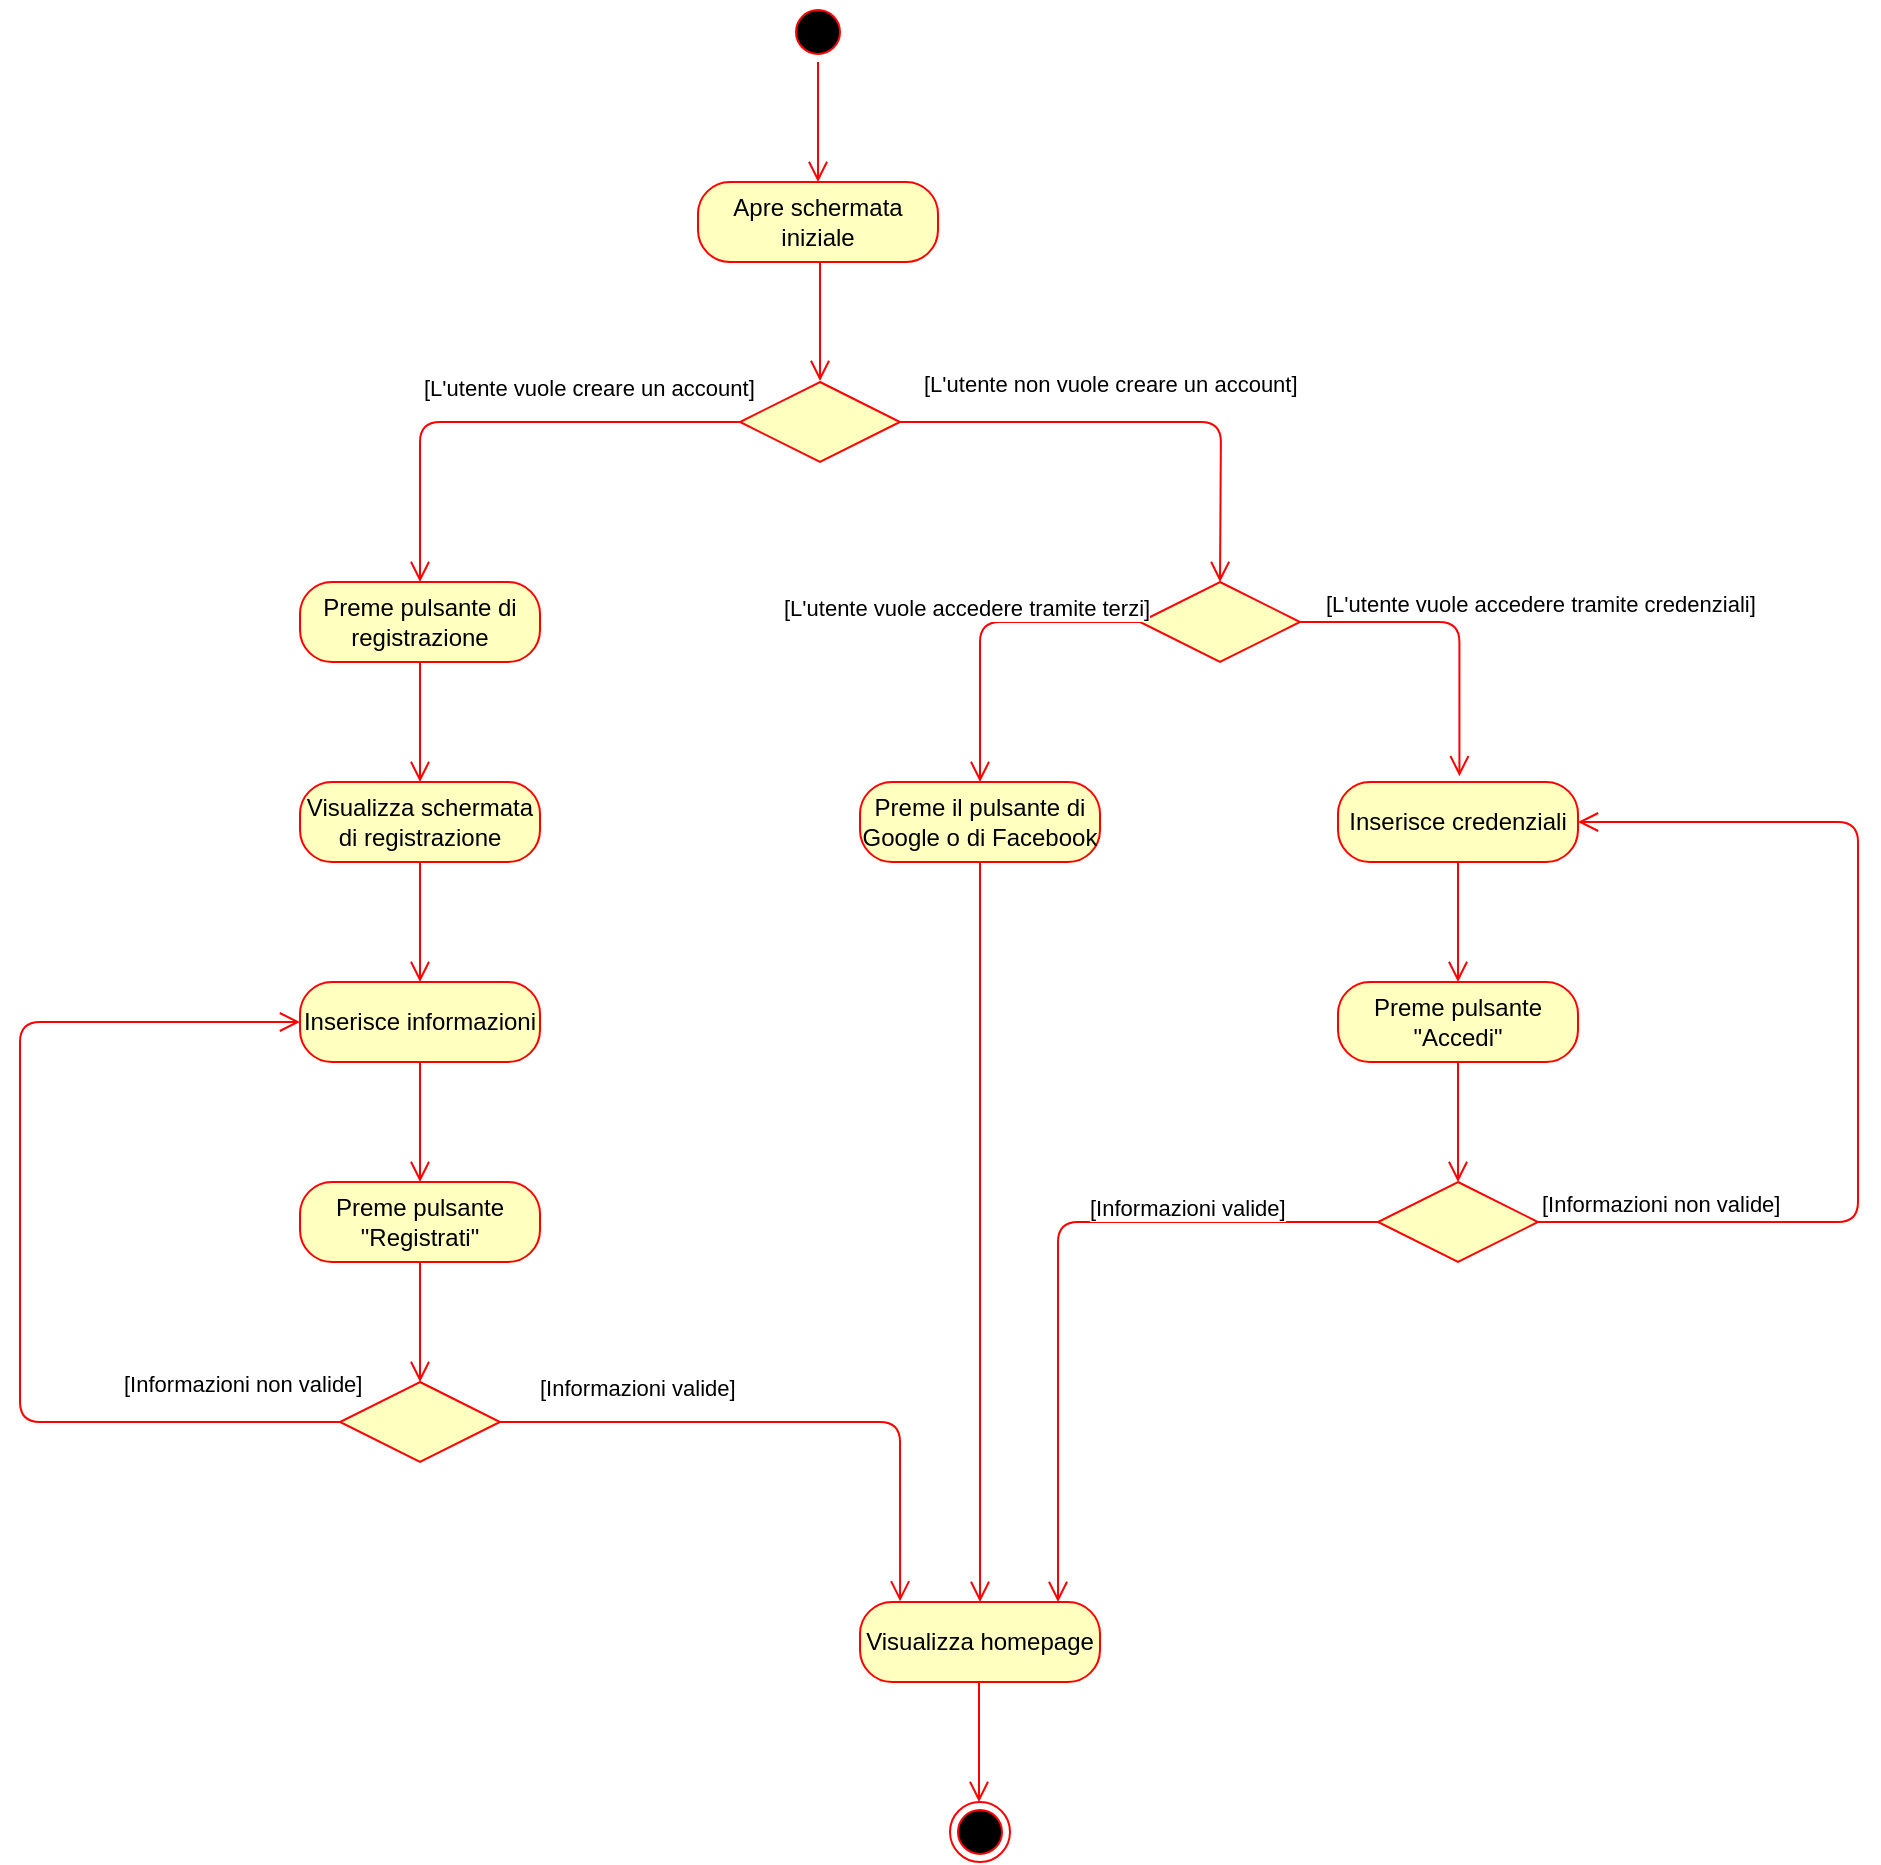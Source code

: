 <mxfile>
    <diagram id="DfZXAu3wmzwe0IcZCl70" name="Autenticazione">
        <mxGraphModel dx="2267" dy="727" grid="1" gridSize="10" guides="1" tooltips="1" connect="1" arrows="1" fold="1" page="1" pageScale="1" pageWidth="827" pageHeight="1169" math="0" shadow="0">
            <root>
                <mxCell id="0"/>
                <mxCell id="1" parent="0"/>
                <mxCell id="2" value="" style="ellipse;html=1;shape=startState;fillColor=#000000;strokeColor=#ff0000;" parent="1" vertex="1">
                    <mxGeometry x="384" y="150" width="30" height="30" as="geometry"/>
                </mxCell>
                <mxCell id="3" value="" style="edgeStyle=orthogonalEdgeStyle;html=1;verticalAlign=bottom;endArrow=open;endSize=8;strokeColor=#ff0000;" parent="1" source="2" edge="1">
                    <mxGeometry relative="1" as="geometry">
                        <mxPoint x="399" y="240" as="targetPoint"/>
                    </mxGeometry>
                </mxCell>
                <mxCell id="6" value="Apre schermata iniziale" style="rounded=1;whiteSpace=wrap;html=1;arcSize=40;fontColor=#000000;fillColor=#ffffc0;strokeColor=#ff0000;" vertex="1" parent="1">
                    <mxGeometry x="339" y="240" width="120" height="40" as="geometry"/>
                </mxCell>
                <mxCell id="7" value="" style="edgeStyle=orthogonalEdgeStyle;html=1;verticalAlign=bottom;endArrow=open;endSize=8;strokeColor=#ff0000;entryX=0.5;entryY=-0.012;entryDx=0;entryDy=0;entryPerimeter=0;" edge="1" parent="1" source="6" target="14">
                    <mxGeometry relative="1" as="geometry">
                        <mxPoint x="399" y="330" as="targetPoint"/>
                        <Array as="points">
                            <mxPoint x="400" y="310"/>
                            <mxPoint x="400" y="310"/>
                        </Array>
                    </mxGeometry>
                </mxCell>
                <mxCell id="14" value="" style="rhombus;whiteSpace=wrap;html=1;fillColor=#ffffc0;strokeColor=#ff0000;" vertex="1" parent="1">
                    <mxGeometry x="360" y="340" width="80" height="40" as="geometry"/>
                </mxCell>
                <mxCell id="15" value="[L'utente non vuole creare un account]" style="edgeStyle=orthogonalEdgeStyle;html=1;align=left;verticalAlign=bottom;endArrow=open;endSize=8;strokeColor=#ff0000;" edge="1" parent="1" source="14">
                    <mxGeometry x="-0.917" y="10" relative="1" as="geometry">
                        <mxPoint x="600" y="440" as="targetPoint"/>
                        <mxPoint as="offset"/>
                    </mxGeometry>
                </mxCell>
                <mxCell id="16" value="[L'utente vuole creare un account]" style="edgeStyle=orthogonalEdgeStyle;html=1;align=left;verticalAlign=top;endArrow=open;endSize=8;strokeColor=#ff0000;" edge="1" parent="1" source="14">
                    <mxGeometry x="0.333" y="-30" relative="1" as="geometry">
                        <mxPoint x="200" y="440" as="targetPoint"/>
                        <Array as="points">
                            <mxPoint x="200" y="360"/>
                        </Array>
                        <mxPoint x="30" y="-30" as="offset"/>
                    </mxGeometry>
                </mxCell>
                <mxCell id="19" value="Preme pulsante di registrazione" style="rounded=1;whiteSpace=wrap;html=1;arcSize=40;fontColor=#000000;fillColor=#ffffc0;strokeColor=#ff0000;" vertex="1" parent="1">
                    <mxGeometry x="140" y="440" width="120" height="40" as="geometry"/>
                </mxCell>
                <mxCell id="20" value="" style="edgeStyle=orthogonalEdgeStyle;html=1;verticalAlign=bottom;endArrow=open;endSize=8;strokeColor=#ff0000;" edge="1" source="19" parent="1">
                    <mxGeometry relative="1" as="geometry">
                        <mxPoint x="200" y="540" as="targetPoint"/>
                    </mxGeometry>
                </mxCell>
                <mxCell id="23" value="Visualizza schermata di registrazione" style="rounded=1;whiteSpace=wrap;html=1;arcSize=40;fontColor=#000000;fillColor=#ffffc0;strokeColor=#ff0000;" vertex="1" parent="1">
                    <mxGeometry x="140" y="540" width="120" height="40" as="geometry"/>
                </mxCell>
                <mxCell id="24" value="" style="edgeStyle=orthogonalEdgeStyle;html=1;verticalAlign=bottom;endArrow=open;endSize=8;strokeColor=#ff0000;" edge="1" parent="1" source="23">
                    <mxGeometry relative="1" as="geometry">
                        <mxPoint x="200" y="640" as="targetPoint"/>
                    </mxGeometry>
                </mxCell>
                <mxCell id="25" value="Inserisce informazioni" style="rounded=1;whiteSpace=wrap;html=1;arcSize=40;fontColor=#000000;fillColor=#ffffc0;strokeColor=#ff0000;" vertex="1" parent="1">
                    <mxGeometry x="140" y="640" width="120" height="40" as="geometry"/>
                </mxCell>
                <mxCell id="26" value="" style="edgeStyle=orthogonalEdgeStyle;html=1;verticalAlign=bottom;endArrow=open;endSize=8;strokeColor=#ff0000;" edge="1" parent="1" source="25">
                    <mxGeometry relative="1" as="geometry">
                        <mxPoint x="200" y="740" as="targetPoint"/>
                    </mxGeometry>
                </mxCell>
                <mxCell id="27" value="" style="rhombus;whiteSpace=wrap;html=1;fillColor=#ffffc0;strokeColor=#ff0000;" vertex="1" parent="1">
                    <mxGeometry x="160" y="840" width="80" height="40" as="geometry"/>
                </mxCell>
                <mxCell id="28" value="[Informazioni non valide]" style="edgeStyle=orthogonalEdgeStyle;html=1;align=left;verticalAlign=bottom;endArrow=open;endSize=8;strokeColor=#ff0000;entryX=0;entryY=0.5;entryDx=0;entryDy=0;" edge="1" parent="1" source="27" target="25">
                    <mxGeometry x="-0.56" y="-10" relative="1" as="geometry">
                        <mxPoint x="80" y="680" as="targetPoint"/>
                        <Array as="points">
                            <mxPoint y="860"/>
                            <mxPoint y="660"/>
                        </Array>
                        <mxPoint as="offset"/>
                    </mxGeometry>
                </mxCell>
                <mxCell id="29" value="[Informazioni valide]" style="edgeStyle=orthogonalEdgeStyle;html=1;align=left;verticalAlign=top;endArrow=open;endSize=8;strokeColor=#ff0000;entryX=0.167;entryY=-0.008;entryDx=0;entryDy=0;entryPerimeter=0;" edge="1" parent="1" source="27" target="61">
                    <mxGeometry x="-0.875" y="30" relative="1" as="geometry">
                        <mxPoint x="400" y="930" as="targetPoint"/>
                        <Array as="points">
                            <mxPoint x="440" y="860"/>
                        </Array>
                        <mxPoint as="offset"/>
                    </mxGeometry>
                </mxCell>
                <mxCell id="30" value="Preme pulsante &quot;Registrati&quot;" style="rounded=1;whiteSpace=wrap;html=1;arcSize=40;fontColor=#000000;fillColor=#ffffc0;strokeColor=#ff0000;" vertex="1" parent="1">
                    <mxGeometry x="140" y="740" width="120" height="40" as="geometry"/>
                </mxCell>
                <mxCell id="31" value="" style="edgeStyle=orthogonalEdgeStyle;html=1;verticalAlign=bottom;endArrow=open;endSize=8;strokeColor=#ff0000;" edge="1" parent="1" source="30">
                    <mxGeometry relative="1" as="geometry">
                        <mxPoint x="200" y="840" as="targetPoint"/>
                    </mxGeometry>
                </mxCell>
                <mxCell id="36" value="" style="rhombus;whiteSpace=wrap;html=1;fillColor=#ffffc0;strokeColor=#ff0000;" vertex="1" parent="1">
                    <mxGeometry x="560" y="440" width="80" height="40" as="geometry"/>
                </mxCell>
                <mxCell id="37" value="[L'utente vuole accedere tramite credenziali]" style="edgeStyle=orthogonalEdgeStyle;html=1;align=left;verticalAlign=bottom;endArrow=open;endSize=8;strokeColor=#ff0000;entryX=0.506;entryY=-0.072;entryDx=0;entryDy=0;entryPerimeter=0;" edge="1" parent="1" source="36" target="64">
                    <mxGeometry x="-0.857" relative="1" as="geometry">
                        <mxPoint x="720" y="520" as="targetPoint"/>
                        <mxPoint as="offset"/>
                    </mxGeometry>
                </mxCell>
                <mxCell id="38" value="[L'utente vuole accedere tramite terzi]" style="edgeStyle=orthogonalEdgeStyle;html=1;align=left;verticalAlign=top;endArrow=open;endSize=8;strokeColor=#ff0000;entryX=0.5;entryY=0;entryDx=0;entryDy=0;" edge="1" parent="1" source="36" target="39">
                    <mxGeometry y="-102" relative="1" as="geometry">
                        <mxPoint x="480" y="520" as="targetPoint"/>
                        <Array as="points">
                            <mxPoint x="480" y="460"/>
                        </Array>
                        <mxPoint x="2" y="-20" as="offset"/>
                    </mxGeometry>
                </mxCell>
                <mxCell id="39" value="Preme il pulsante di Google o di Facebook" style="rounded=1;whiteSpace=wrap;html=1;arcSize=40;fontColor=#000000;fillColor=#ffffc0;strokeColor=#ff0000;" vertex="1" parent="1">
                    <mxGeometry x="420" y="540" width="120" height="40" as="geometry"/>
                </mxCell>
                <mxCell id="40" value="" style="edgeStyle=orthogonalEdgeStyle;html=1;verticalAlign=bottom;endArrow=open;endSize=8;strokeColor=#ff0000;entryX=0.5;entryY=0;entryDx=0;entryDy=0;" edge="1" parent="1" source="39" target="61">
                    <mxGeometry relative="1" as="geometry">
                        <mxPoint x="480" y="947" as="targetPoint"/>
                    </mxGeometry>
                </mxCell>
                <mxCell id="55" value="" style="edgeStyle=orthogonalEdgeStyle;html=1;verticalAlign=bottom;endArrow=open;endSize=8;strokeColor=#ff0000;" edge="1" parent="1" source="64">
                    <mxGeometry relative="1" as="geometry">
                        <mxPoint x="719" y="640" as="targetPoint"/>
                    </mxGeometry>
                </mxCell>
                <mxCell id="56" value="" style="rhombus;whiteSpace=wrap;html=1;fillColor=#ffffc0;strokeColor=#ff0000;" vertex="1" parent="1">
                    <mxGeometry x="679" y="740" width="80" height="40" as="geometry"/>
                </mxCell>
                <mxCell id="57" value="[Informazioni non valide]" style="edgeStyle=orthogonalEdgeStyle;html=1;align=left;verticalAlign=bottom;endArrow=open;endSize=8;strokeColor=#ff0000;entryX=1;entryY=0.5;entryDx=0;entryDy=0;" edge="1" parent="1" source="56" target="64">
                    <mxGeometry x="-1" relative="1" as="geometry">
                        <mxPoint x="789" y="560" as="targetPoint"/>
                        <Array as="points">
                            <mxPoint x="919" y="760"/>
                            <mxPoint x="919" y="560"/>
                        </Array>
                    </mxGeometry>
                </mxCell>
                <mxCell id="58" value="[Informazioni valide]" style="edgeStyle=orthogonalEdgeStyle;html=1;align=left;verticalAlign=top;endArrow=open;endSize=8;strokeColor=#ff0000;entryX=0.833;entryY=0;entryDx=0;entryDy=0;entryPerimeter=0;" edge="1" parent="1" source="56" target="61">
                    <mxGeometry x="-0.167" y="-20" relative="1" as="geometry">
                        <mxPoint x="519" y="940" as="targetPoint"/>
                        <Array as="points">
                            <mxPoint x="519" y="760"/>
                        </Array>
                        <mxPoint as="offset"/>
                    </mxGeometry>
                </mxCell>
                <mxCell id="59" value="Preme pulsante &quot;Accedi&quot;" style="rounded=1;whiteSpace=wrap;html=1;arcSize=40;fontColor=#000000;fillColor=#ffffc0;strokeColor=#ff0000;" vertex="1" parent="1">
                    <mxGeometry x="659" y="640" width="120" height="40" as="geometry"/>
                </mxCell>
                <mxCell id="60" value="" style="edgeStyle=orthogonalEdgeStyle;html=1;verticalAlign=bottom;endArrow=open;endSize=8;strokeColor=#ff0000;" edge="1" parent="1" source="59">
                    <mxGeometry relative="1" as="geometry">
                        <mxPoint x="719" y="740" as="targetPoint"/>
                    </mxGeometry>
                </mxCell>
                <mxCell id="61" value="Visualizza homepage" style="rounded=1;whiteSpace=wrap;html=1;arcSize=40;fontColor=#000000;fillColor=#ffffc0;strokeColor=#ff0000;" vertex="1" parent="1">
                    <mxGeometry x="420" y="950" width="120" height="40" as="geometry"/>
                </mxCell>
                <mxCell id="63" value="" style="ellipse;html=1;shape=endState;fillColor=#000000;strokeColor=#ff0000;" vertex="1" parent="1">
                    <mxGeometry x="465" y="1050" width="30" height="30" as="geometry"/>
                </mxCell>
                <mxCell id="64" value="Inserisce credenziali" style="rounded=1;whiteSpace=wrap;html=1;arcSize=40;fontColor=#000000;fillColor=#ffffc0;strokeColor=#ff0000;" vertex="1" parent="1">
                    <mxGeometry x="659" y="540" width="120" height="40" as="geometry"/>
                </mxCell>
                <mxCell id="66" value="" style="edgeStyle=orthogonalEdgeStyle;html=1;verticalAlign=bottom;endArrow=open;endSize=8;strokeColor=#ff0000;" edge="1" parent="1">
                    <mxGeometry relative="1" as="geometry">
                        <mxPoint x="479.5" y="1050" as="targetPoint"/>
                        <mxPoint x="479.5" y="990" as="sourcePoint"/>
                    </mxGeometry>
                </mxCell>
            </root>
        </mxGraphModel>
    </diagram>
    <diagram id="ALaczC5mkR7BzvLYGRh7" name="Aggiungi itinerario">
        <mxGraphModel dx="1224" dy="618" grid="1" gridSize="10" guides="1" tooltips="1" connect="1" arrows="1" fold="1" page="1" pageScale="1" pageWidth="827" pageHeight="1169" math="0" shadow="0">
            <root>
                <mxCell id="TtmnGCqJGLE9cN-NqqPR-0"/>
                <mxCell id="TtmnGCqJGLE9cN-NqqPR-1" parent="TtmnGCqJGLE9cN-NqqPR-0"/>
                <mxCell id="TtmnGCqJGLE9cN-NqqPR-2" value="" style="ellipse;html=1;shape=endState;fillColor=#000000;strokeColor=#ff0000;" vertex="1" parent="TtmnGCqJGLE9cN-NqqPR-1">
                    <mxGeometry x="384" y="70" width="30" height="30" as="geometry"/>
                </mxCell>
                <mxCell id="JYeMRQZDa-Wc7VvY4UhI-0" value="Preme pulsante &quot;Nuovo itinerario&quot;" style="rounded=1;whiteSpace=wrap;html=1;arcSize=40;fontColor=#000000;fillColor=#ffffc0;strokeColor=#ff0000;" vertex="1" parent="TtmnGCqJGLE9cN-NqqPR-1">
                    <mxGeometry x="339" y="160" width="120" height="40" as="geometry"/>
                </mxCell>
                <mxCell id="JYeMRQZDa-Wc7VvY4UhI-1" value="" style="edgeStyle=orthogonalEdgeStyle;html=1;verticalAlign=bottom;endArrow=open;endSize=8;strokeColor=#ff0000;" edge="1" parent="TtmnGCqJGLE9cN-NqqPR-1" source="JYeMRQZDa-Wc7VvY4UhI-0">
                    <mxGeometry relative="1" as="geometry">
                        <mxPoint x="399" y="260" as="targetPoint"/>
                    </mxGeometry>
                </mxCell>
                <mxCell id="JYeMRQZDa-Wc7VvY4UhI-2" value="" style="edgeStyle=orthogonalEdgeStyle;html=1;verticalAlign=bottom;endArrow=open;endSize=8;strokeColor=#ff0000;" edge="1" parent="TtmnGCqJGLE9cN-NqqPR-1">
                    <mxGeometry relative="1" as="geometry">
                        <mxPoint x="398.5" y="160" as="targetPoint"/>
                        <mxPoint x="398.5" y="100" as="sourcePoint"/>
                    </mxGeometry>
                </mxCell>
                <mxCell id="JYeMRQZDa-Wc7VvY4UhI-3" value="Visualizza schermata informazioni" style="rounded=1;whiteSpace=wrap;html=1;arcSize=40;fontColor=#000000;fillColor=#ffffc0;strokeColor=#ff0000;" vertex="1" parent="TtmnGCqJGLE9cN-NqqPR-1">
                    <mxGeometry x="339" y="260" width="120" height="40" as="geometry"/>
                </mxCell>
                <mxCell id="JYeMRQZDa-Wc7VvY4UhI-4" value="" style="edgeStyle=orthogonalEdgeStyle;html=1;verticalAlign=bottom;endArrow=open;endSize=8;strokeColor=#ff0000;" edge="1" parent="TtmnGCqJGLE9cN-NqqPR-1" source="JYeMRQZDa-Wc7VvY4UhI-3">
                    <mxGeometry relative="1" as="geometry">
                        <mxPoint x="399" y="360" as="targetPoint"/>
                    </mxGeometry>
                </mxCell>
                <mxCell id="JYeMRQZDa-Wc7VvY4UhI-5" value="" style="rhombus;whiteSpace=wrap;html=1;fillColor=#ffffc0;strokeColor=#ff0000;" vertex="1" parent="TtmnGCqJGLE9cN-NqqPR-1">
                    <mxGeometry x="359" y="460" width="80" height="40" as="geometry"/>
                </mxCell>
                <mxCell id="JYeMRQZDa-Wc7VvY4UhI-6" value="[Informazioni non corrette]" style="edgeStyle=orthogonalEdgeStyle;html=1;align=left;verticalAlign=bottom;endArrow=open;endSize=8;strokeColor=#ff0000;" edge="1" parent="TtmnGCqJGLE9cN-NqqPR-1" source="JYeMRQZDa-Wc7VvY4UhI-5">
                    <mxGeometry x="0.062" y="-11" relative="1" as="geometry">
                        <mxPoint x="459" y="380" as="targetPoint"/>
                        <Array as="points">
                            <mxPoint x="559" y="480"/>
                            <mxPoint x="559" y="380"/>
                        </Array>
                        <mxPoint as="offset"/>
                    </mxGeometry>
                </mxCell>
                <mxCell id="JYeMRQZDa-Wc7VvY4UhI-7" value="[Informazioni corrette]" style="edgeStyle=orthogonalEdgeStyle;html=1;align=left;verticalAlign=top;endArrow=open;endSize=8;strokeColor=#ff0000;" edge="1" parent="TtmnGCqJGLE9cN-NqqPR-1" source="JYeMRQZDa-Wc7VvY4UhI-5">
                    <mxGeometry x="-0.667" relative="1" as="geometry">
                        <mxPoint x="399" y="570" as="targetPoint"/>
                        <Array as="points">
                            <mxPoint x="399" y="530"/>
                            <mxPoint x="399" y="530"/>
                        </Array>
                        <mxPoint as="offset"/>
                    </mxGeometry>
                </mxCell>
                <mxCell id="JYeMRQZDa-Wc7VvY4UhI-8" value="Preme pulsante &quot;successivo&quot;" style="rounded=1;whiteSpace=wrap;html=1;arcSize=40;fontColor=#000000;fillColor=#ffffc0;strokeColor=#ff0000;" vertex="1" parent="TtmnGCqJGLE9cN-NqqPR-1">
                    <mxGeometry x="339" y="570" width="120" height="40" as="geometry"/>
                </mxCell>
                <mxCell id="JYeMRQZDa-Wc7VvY4UhI-12" value="Inserisce informazioni" style="rounded=1;whiteSpace=wrap;html=1;arcSize=40;fontColor=#000000;fillColor=#ffffc0;strokeColor=#ff0000;" vertex="1" parent="TtmnGCqJGLE9cN-NqqPR-1">
                    <mxGeometry x="339" y="360" width="120" height="40" as="geometry"/>
                </mxCell>
                <mxCell id="JYeMRQZDa-Wc7VvY4UhI-13" value="" style="edgeStyle=orthogonalEdgeStyle;html=1;verticalAlign=bottom;endArrow=open;endSize=8;strokeColor=#ff0000;" edge="1" parent="TtmnGCqJGLE9cN-NqqPR-1" source="JYeMRQZDa-Wc7VvY4UhI-12">
                    <mxGeometry relative="1" as="geometry">
                        <mxPoint x="399" y="460" as="targetPoint"/>
                    </mxGeometry>
                </mxCell>
                <mxCell id="baHo2-OKki2JLrSelUKf-0" value="" style="edgeStyle=orthogonalEdgeStyle;html=1;verticalAlign=bottom;endArrow=open;endSize=8;strokeColor=#ff0000;" edge="1" parent="TtmnGCqJGLE9cN-NqqPR-1">
                    <mxGeometry relative="1" as="geometry">
                        <mxPoint x="398.66" y="670" as="targetPoint"/>
                        <mxPoint x="398.66" y="610" as="sourcePoint"/>
                    </mxGeometry>
                </mxCell>
                <mxCell id="baHo2-OKki2JLrSelUKf-1" value="Visualizza schermata foto" style="rounded=1;whiteSpace=wrap;html=1;arcSize=40;fontColor=#000000;fillColor=#ffffc0;strokeColor=#ff0000;" vertex="1" parent="TtmnGCqJGLE9cN-NqqPR-1">
                    <mxGeometry x="339" y="670" width="120" height="40" as="geometry"/>
                </mxCell>
                <mxCell id="baHo2-OKki2JLrSelUKf-2" value="" style="edgeStyle=orthogonalEdgeStyle;html=1;verticalAlign=bottom;endArrow=open;endSize=8;strokeColor=#ff0000;" edge="1" parent="TtmnGCqJGLE9cN-NqqPR-1" source="baHo2-OKki2JLrSelUKf-1">
                    <mxGeometry relative="1" as="geometry">
                        <mxPoint x="399" y="770.0" as="targetPoint"/>
                    </mxGeometry>
                </mxCell>
                <mxCell id="baHo2-OKki2JLrSelUKf-3" value="" style="rhombus;whiteSpace=wrap;html=1;fillColor=#ffffc0;strokeColor=#ff0000;" vertex="1" parent="TtmnGCqJGLE9cN-NqqPR-1">
                    <mxGeometry x="359" y="870" width="80" height="40" as="geometry"/>
                </mxCell>
                <mxCell id="baHo2-OKki2JLrSelUKf-4" value="[Selezionate 0 o più di 5 foto]" style="edgeStyle=orthogonalEdgeStyle;html=1;align=left;verticalAlign=bottom;endArrow=open;endSize=8;strokeColor=#ff0000;" edge="1" parent="TtmnGCqJGLE9cN-NqqPR-1" source="baHo2-OKki2JLrSelUKf-3">
                    <mxGeometry x="0.062" y="-11" relative="1" as="geometry">
                        <mxPoint x="459" y="790.0" as="targetPoint"/>
                        <Array as="points">
                            <mxPoint x="559" y="890"/>
                            <mxPoint x="559" y="790"/>
                        </Array>
                        <mxPoint as="offset"/>
                    </mxGeometry>
                </mxCell>
                <mxCell id="baHo2-OKki2JLrSelUKf-5" value="[Selezionata almeno una foto]" style="edgeStyle=orthogonalEdgeStyle;html=1;align=left;verticalAlign=top;endArrow=open;endSize=8;strokeColor=#ff0000;" edge="1" parent="TtmnGCqJGLE9cN-NqqPR-1" source="baHo2-OKki2JLrSelUKf-3">
                    <mxGeometry x="-0.667" relative="1" as="geometry">
                        <mxPoint x="399" y="980" as="targetPoint"/>
                        <Array as="points">
                            <mxPoint x="399" y="940"/>
                            <mxPoint x="399" y="940"/>
                        </Array>
                        <mxPoint as="offset"/>
                    </mxGeometry>
                </mxCell>
                <mxCell id="baHo2-OKki2JLrSelUKf-6" value="Preme pulsante &quot;successivo&quot;" style="rounded=1;whiteSpace=wrap;html=1;arcSize=40;fontColor=#000000;fillColor=#ffffc0;strokeColor=#ff0000;" vertex="1" parent="TtmnGCqJGLE9cN-NqqPR-1">
                    <mxGeometry x="339" y="980" width="120" height="40" as="geometry"/>
                </mxCell>
                <mxCell id="baHo2-OKki2JLrSelUKf-7" value="Inserisce foto" style="rounded=1;whiteSpace=wrap;html=1;arcSize=40;fontColor=#000000;fillColor=#ffffc0;strokeColor=#ff0000;" vertex="1" parent="TtmnGCqJGLE9cN-NqqPR-1">
                    <mxGeometry x="339" y="770" width="120" height="40" as="geometry"/>
                </mxCell>
                <mxCell id="baHo2-OKki2JLrSelUKf-8" value="" style="edgeStyle=orthogonalEdgeStyle;html=1;verticalAlign=bottom;endArrow=open;endSize=8;strokeColor=#ff0000;" edge="1" parent="TtmnGCqJGLE9cN-NqqPR-1" source="baHo2-OKki2JLrSelUKf-7">
                    <mxGeometry relative="1" as="geometry">
                        <mxPoint x="399" y="870.0" as="targetPoint"/>
                    </mxGeometry>
                </mxCell>
                <mxCell id="baHo2-OKki2JLrSelUKf-9" value="" style="edgeStyle=orthogonalEdgeStyle;html=1;verticalAlign=bottom;endArrow=open;endSize=8;strokeColor=#ff0000;" edge="1" parent="TtmnGCqJGLE9cN-NqqPR-1">
                    <mxGeometry relative="1" as="geometry">
                        <mxPoint x="398.66" y="1080" as="targetPoint"/>
                        <mxPoint x="398.66" y="1020" as="sourcePoint"/>
                    </mxGeometry>
                </mxCell>
                <mxCell id="baHo2-OKki2JLrSelUKf-12" value="" style="edgeStyle=orthogonalEdgeStyle;html=1;verticalAlign=bottom;endArrow=open;endSize=8;strokeColor=#ff0000;" edge="1" parent="TtmnGCqJGLE9cN-NqqPR-1" source="baHo2-OKki2JLrSelUKf-20">
                    <mxGeometry relative="1" as="geometry">
                        <mxPoint x="399" y="1180" as="targetPoint"/>
                    </mxGeometry>
                </mxCell>
                <mxCell id="baHo2-OKki2JLrSelUKf-13" value="" style="rhombus;whiteSpace=wrap;html=1;fillColor=#ffffc0;strokeColor=#ff0000;" vertex="1" parent="TtmnGCqJGLE9cN-NqqPR-1">
                    <mxGeometry x="359" y="1180" width="80" height="40" as="geometry"/>
                </mxCell>
                <mxCell id="baHo2-OKki2JLrSelUKf-15" value="[L'utente vuole inserire le tappe manualmente]" style="edgeStyle=orthogonalEdgeStyle;html=1;align=left;verticalAlign=top;endArrow=open;endSize=8;strokeColor=#ff0000;" edge="1" parent="TtmnGCqJGLE9cN-NqqPR-1" source="baHo2-OKki2JLrSelUKf-13">
                    <mxGeometry x="0.296" y="-230" relative="1" as="geometry">
                        <mxPoint x="240" y="1280" as="targetPoint"/>
                        <Array as="points">
                            <mxPoint x="240" y="1200"/>
                        </Array>
                        <mxPoint as="offset"/>
                    </mxGeometry>
                </mxCell>
                <mxCell id="baHo2-OKki2JLrSelUKf-16" value="Inserisce tappe manualmente" style="rounded=1;whiteSpace=wrap;html=1;arcSize=40;fontColor=#000000;fillColor=#ffffc0;strokeColor=#ff0000;" vertex="1" parent="TtmnGCqJGLE9cN-NqqPR-1">
                    <mxGeometry x="180" y="1280" width="120" height="40" as="geometry"/>
                </mxCell>
                <mxCell id="baHo2-OKki2JLrSelUKf-19" value="" style="edgeStyle=orthogonalEdgeStyle;html=1;verticalAlign=bottom;endArrow=open;endSize=8;strokeColor=#ff0000;entryX=0.25;entryY=0;entryDx=0;entryDy=0;" edge="1" parent="TtmnGCqJGLE9cN-NqqPR-1" target="baHo2-OKki2JLrSelUKf-30">
                    <mxGeometry relative="1" as="geometry">
                        <mxPoint x="239.58" y="1380" as="targetPoint"/>
                        <mxPoint x="239.58" y="1320" as="sourcePoint"/>
                        <Array as="points">
                            <mxPoint x="240" y="1350"/>
                            <mxPoint x="369" y="1350"/>
                        </Array>
                    </mxGeometry>
                </mxCell>
                <mxCell id="baHo2-OKki2JLrSelUKf-20" value="Visualizza schermata mappa" style="rounded=1;whiteSpace=wrap;html=1;arcSize=40;fontColor=#000000;fillColor=#ffffc0;strokeColor=#ff0000;" vertex="1" parent="TtmnGCqJGLE9cN-NqqPR-1">
                    <mxGeometry x="339" y="1080" width="120" height="40" as="geometry"/>
                </mxCell>
                <mxCell id="baHo2-OKki2JLrSelUKf-23" value="[L'utente vuole importare un file GPX]" style="edgeStyle=orthogonalEdgeStyle;html=1;align=left;verticalAlign=top;endArrow=open;endSize=8;strokeColor=#ff0000;exitX=1;exitY=0.5;exitDx=0;exitDy=0;" edge="1" parent="TtmnGCqJGLE9cN-NqqPR-1" source="baHo2-OKki2JLrSelUKf-13">
                    <mxGeometry x="0.303" y="10" relative="1" as="geometry">
                        <mxPoint x="560" y="1280" as="targetPoint"/>
                        <mxPoint x="460" y="1200" as="sourcePoint"/>
                        <Array as="points">
                            <mxPoint x="560" y="1200"/>
                        </Array>
                        <mxPoint as="offset"/>
                    </mxGeometry>
                </mxCell>
                <mxCell id="baHo2-OKki2JLrSelUKf-25" value="[L'utente vuole &lt;br&gt;selezionare le&lt;br&gt;tappe su mappa]" style="edgeStyle=orthogonalEdgeStyle;html=1;align=left;verticalAlign=top;endArrow=open;endSize=8;strokeColor=#ff0000;exitX=0.5;exitY=1;exitDx=0;exitDy=0;" edge="1" parent="TtmnGCqJGLE9cN-NqqPR-1" source="baHo2-OKki2JLrSelUKf-13">
                    <mxGeometry x="-0.667" y="11" relative="1" as="geometry">
                        <mxPoint x="399" y="1280" as="targetPoint"/>
                        <mxPoint x="380" y="1280" as="sourcePoint"/>
                        <Array as="points">
                            <mxPoint x="399" y="1270"/>
                            <mxPoint x="399" y="1270"/>
                        </Array>
                        <mxPoint as="offset"/>
                    </mxGeometry>
                </mxCell>
                <mxCell id="baHo2-OKki2JLrSelUKf-26" value="Seleziona le tappe sulla mappa" style="rounded=1;whiteSpace=wrap;html=1;arcSize=40;fontColor=#000000;fillColor=#ffffc0;strokeColor=#ff0000;" vertex="1" parent="TtmnGCqJGLE9cN-NqqPR-1">
                    <mxGeometry x="339" y="1280" width="120" height="40" as="geometry"/>
                </mxCell>
                <mxCell id="baHo2-OKki2JLrSelUKf-27" value="Importa file GPX" style="rounded=1;whiteSpace=wrap;html=1;arcSize=40;fontColor=#000000;fillColor=#ffffc0;strokeColor=#ff0000;" vertex="1" parent="TtmnGCqJGLE9cN-NqqPR-1">
                    <mxGeometry x="500" y="1280" width="120" height="40" as="geometry"/>
                </mxCell>
                <mxCell id="baHo2-OKki2JLrSelUKf-28" value="" style="edgeStyle=orthogonalEdgeStyle;html=1;verticalAlign=bottom;endArrow=open;endSize=8;strokeColor=#ff0000;" edge="1" parent="TtmnGCqJGLE9cN-NqqPR-1">
                    <mxGeometry relative="1" as="geometry">
                        <mxPoint x="398.58" y="1380" as="targetPoint"/>
                        <mxPoint x="398.58" y="1320" as="sourcePoint"/>
                    </mxGeometry>
                </mxCell>
                <mxCell id="baHo2-OKki2JLrSelUKf-29" value="" style="edgeStyle=orthogonalEdgeStyle;html=1;verticalAlign=bottom;endArrow=open;endSize=8;strokeColor=#ff0000;entryX=0.75;entryY=0;entryDx=0;entryDy=0;" edge="1" parent="TtmnGCqJGLE9cN-NqqPR-1" target="baHo2-OKki2JLrSelUKf-30">
                    <mxGeometry relative="1" as="geometry">
                        <mxPoint x="559.58" y="1380" as="targetPoint"/>
                        <mxPoint x="559.58" y="1320" as="sourcePoint"/>
                        <Array as="points">
                            <mxPoint x="560" y="1350"/>
                            <mxPoint x="429" y="1350"/>
                        </Array>
                    </mxGeometry>
                </mxCell>
                <mxCell id="baHo2-OKki2JLrSelUKf-30" value="Preme pulsante &quot;pubblica&quot;" style="rounded=1;whiteSpace=wrap;html=1;arcSize=40;fontColor=#000000;fillColor=#ffffc0;strokeColor=#ff0000;" vertex="1" parent="TtmnGCqJGLE9cN-NqqPR-1">
                    <mxGeometry x="339" y="1380" width="120" height="40" as="geometry"/>
                </mxCell>
                <mxCell id="baHo2-OKki2JLrSelUKf-31" value="" style="edgeStyle=orthogonalEdgeStyle;html=1;verticalAlign=bottom;endArrow=open;endSize=8;strokeColor=#ff0000;" edge="1" parent="TtmnGCqJGLE9cN-NqqPR-1" source="baHo2-OKki2JLrSelUKf-30">
                    <mxGeometry relative="1" as="geometry">
                        <mxPoint x="399" y="1480" as="targetPoint"/>
                    </mxGeometry>
                </mxCell>
                <mxCell id="baHo2-OKki2JLrSelUKf-32" value="" style="ellipse;html=1;shape=endState;fillColor=#000000;strokeColor=#ff0000;" vertex="1" parent="TtmnGCqJGLE9cN-NqqPR-1">
                    <mxGeometry x="384" y="1480" width="30" height="30" as="geometry"/>
                </mxCell>
            </root>
        </mxGraphModel>
    </diagram>
    <diagram id="7l6BQprPGVEzvf7-SVZ5" name="Ricerca itinerario">
        <mxGraphModel dx="2051" dy="618" grid="1" gridSize="10" guides="1" tooltips="1" connect="1" arrows="1" fold="1" page="1" pageScale="1" pageWidth="827" pageHeight="1169" math="0" shadow="0">
            <root>
                <mxCell id="dLDWb3RigVGhBTeoKTjL-0"/>
                <mxCell id="dLDWb3RigVGhBTeoKTjL-1" parent="dLDWb3RigVGhBTeoKTjL-0"/>
                <mxCell id="dLDWb3RigVGhBTeoKTjL-2" value="Clicca sulla casella&lt;br&gt;di ricerca" style="rounded=1;whiteSpace=wrap;html=1;arcSize=40;fontColor=#000000;fillColor=#ffffc0;strokeColor=#ff0000;" parent="dLDWb3RigVGhBTeoKTjL-1" vertex="1">
                    <mxGeometry x="270" y="130" width="120" height="40" as="geometry"/>
                </mxCell>
                <mxCell id="dLDWb3RigVGhBTeoKTjL-3" value="" style="edgeStyle=orthogonalEdgeStyle;html=1;verticalAlign=bottom;endArrow=open;endSize=8;strokeColor=#ff0000;" parent="dLDWb3RigVGhBTeoKTjL-1" source="dLDWb3RigVGhBTeoKTjL-2" edge="1">
                    <mxGeometry relative="1" as="geometry">
                        <mxPoint x="330" y="230" as="targetPoint"/>
                    </mxGeometry>
                </mxCell>
                <mxCell id="dLDWb3RigVGhBTeoKTjL-4" value="" style="ellipse;html=1;shape=startState;fillColor=#000000;strokeColor=#ff0000;" vertex="1" parent="dLDWb3RigVGhBTeoKTjL-1">
                    <mxGeometry x="315" y="40" width="30" height="30" as="geometry"/>
                </mxCell>
                <mxCell id="dLDWb3RigVGhBTeoKTjL-5" value="" style="edgeStyle=orthogonalEdgeStyle;html=1;verticalAlign=bottom;endArrow=open;endSize=8;strokeColor=#ff0000;entryX=0.5;entryY=0;entryDx=0;entryDy=0;" edge="1" source="dLDWb3RigVGhBTeoKTjL-4" parent="dLDWb3RigVGhBTeoKTjL-1" target="dLDWb3RigVGhBTeoKTjL-2">
                    <mxGeometry relative="1" as="geometry">
                        <mxPoint x="325" y="70" as="targetPoint"/>
                    </mxGeometry>
                </mxCell>
                <mxCell id="dLDWb3RigVGhBTeoKTjL-10" value="Inserisci la keyword" style="rounded=1;whiteSpace=wrap;html=1;arcSize=40;fontColor=#000000;fillColor=#ffffc0;strokeColor=#ff0000;" vertex="1" parent="dLDWb3RigVGhBTeoKTjL-1">
                    <mxGeometry x="270" y="330" width="120" height="40" as="geometry"/>
                </mxCell>
                <mxCell id="dLDWb3RigVGhBTeoKTjL-11" value="" style="edgeStyle=orthogonalEdgeStyle;html=1;verticalAlign=bottom;endArrow=open;endSize=8;strokeColor=#ff0000;" edge="1" source="dLDWb3RigVGhBTeoKTjL-10" parent="dLDWb3RigVGhBTeoKTjL-1">
                    <mxGeometry relative="1" as="geometry">
                        <mxPoint x="330" y="440" as="targetPoint"/>
                    </mxGeometry>
                </mxCell>
                <mxCell id="04aRdDE0cyexcvIGRXQk-0" value="Visualizza la&amp;nbsp;&lt;br&gt;schermata di&amp;nbsp;&lt;br&gt;ricerca" style="rounded=1;whiteSpace=wrap;html=1;arcSize=40;fontColor=#000000;fillColor=#ffffc0;strokeColor=#ff0000;" vertex="1" parent="dLDWb3RigVGhBTeoKTjL-1">
                    <mxGeometry x="270" y="230" width="120" height="40" as="geometry"/>
                </mxCell>
                <mxCell id="04aRdDE0cyexcvIGRXQk-1" value="" style="edgeStyle=orthogonalEdgeStyle;html=1;verticalAlign=bottom;endArrow=open;endSize=8;strokeColor=#ff0000;" edge="1" source="04aRdDE0cyexcvIGRXQk-0" parent="dLDWb3RigVGhBTeoKTjL-1">
                    <mxGeometry relative="1" as="geometry">
                        <mxPoint x="330" y="330" as="targetPoint"/>
                    </mxGeometry>
                </mxCell>
                <mxCell id="04aRdDE0cyexcvIGRXQk-2" value="" style="rhombus;whiteSpace=wrap;html=1;fillColor=#ffffc0;strokeColor=#ff0000;" vertex="1" parent="dLDWb3RigVGhBTeoKTjL-1">
                    <mxGeometry x="290" y="440" width="80" height="40" as="geometry"/>
                </mxCell>
                <mxCell id="04aRdDE0cyexcvIGRXQk-3" value="[Keyword vuota]" style="edgeStyle=orthogonalEdgeStyle;html=1;align=left;verticalAlign=bottom;endArrow=open;endSize=8;strokeColor=#ff0000;entryX=1;entryY=0.5;entryDx=0;entryDy=0;" edge="1" source="04aRdDE0cyexcvIGRXQk-2" parent="dLDWb3RigVGhBTeoKTjL-1" target="dLDWb3RigVGhBTeoKTjL-10">
                    <mxGeometry x="-1" relative="1" as="geometry">
                        <mxPoint x="480" y="350" as="targetPoint"/>
                        <Array as="points">
                            <mxPoint x="480" y="460"/>
                            <mxPoint x="480" y="350"/>
                        </Array>
                    </mxGeometry>
                </mxCell>
                <mxCell id="04aRdDE0cyexcvIGRXQk-4" value="[Keyword non vuota]" style="edgeStyle=orthogonalEdgeStyle;html=1;align=left;verticalAlign=top;endArrow=open;endSize=8;strokeColor=#ff0000;" edge="1" source="04aRdDE0cyexcvIGRXQk-2" parent="dLDWb3RigVGhBTeoKTjL-1">
                    <mxGeometry x="-0.09" y="-20" relative="1" as="geometry">
                        <mxPoint x="160" y="550" as="targetPoint"/>
                        <Array as="points">
                            <mxPoint x="160" y="460"/>
                        </Array>
                        <mxPoint as="offset"/>
                    </mxGeometry>
                </mxCell>
                <mxCell id="alX90IPVaUkYEJBgWnZ0-0" value="" style="rhombus;whiteSpace=wrap;html=1;fillColor=#ffffc0;strokeColor=#ff0000;" vertex="1" parent="dLDWb3RigVGhBTeoKTjL-1">
                    <mxGeometry x="120" y="550" width="80" height="40" as="geometry"/>
                </mxCell>
                <mxCell id="alX90IPVaUkYEJBgWnZ0-1" value="[Non vuole filtrare la ricerca]" style="edgeStyle=orthogonalEdgeStyle;html=1;align=left;verticalAlign=bottom;endArrow=open;endSize=8;strokeColor=#ff0000;entryX=0.75;entryY=0;entryDx=0;entryDy=0;" edge="1" parent="dLDWb3RigVGhBTeoKTjL-1" source="alX90IPVaUkYEJBgWnZ0-0" target="alX90IPVaUkYEJBgWnZ0-3">
                    <mxGeometry x="-1" relative="1" as="geometry">
                        <mxPoint x="320" y="640" as="targetPoint"/>
                        <Array as="points">
                            <mxPoint x="280" y="570"/>
                            <mxPoint x="280" y="720"/>
                            <mxPoint x="190" y="720"/>
                        </Array>
                    </mxGeometry>
                </mxCell>
                <mxCell id="alX90IPVaUkYEJBgWnZ0-2" value="[Vuole filtrare la ricerca]" style="edgeStyle=orthogonalEdgeStyle;html=1;align=left;verticalAlign=top;endArrow=open;endSize=8;strokeColor=#ff0000;" edge="1" parent="dLDWb3RigVGhBTeoKTjL-1" source="alX90IPVaUkYEJBgWnZ0-0">
                    <mxGeometry x="0.067" y="-42" relative="1" as="geometry">
                        <mxPoint x="40" y="640" as="targetPoint"/>
                        <Array as="points">
                            <mxPoint x="40" y="570"/>
                            <mxPoint x="40" y="640"/>
                        </Array>
                        <mxPoint x="12" y="-30" as="offset"/>
                    </mxGeometry>
                </mxCell>
                <mxCell id="alX90IPVaUkYEJBgWnZ0-3" value="Visualizza risultati" style="rounded=1;whiteSpace=wrap;html=1;arcSize=40;fontColor=#000000;fillColor=#ffffc0;strokeColor=#ff0000;" vertex="1" parent="dLDWb3RigVGhBTeoKTjL-1">
                    <mxGeometry x="100" y="940" width="120" height="40" as="geometry"/>
                </mxCell>
                <mxCell id="alX90IPVaUkYEJBgWnZ0-5" value="" style="ellipse;html=1;shape=endState;fillColor=#000000;strokeColor=#ff0000;" vertex="1" parent="dLDWb3RigVGhBTeoKTjL-1">
                    <mxGeometry x="145" y="1040" width="30" height="30" as="geometry"/>
                </mxCell>
                <mxCell id="dKVsMG5GlroyLpXpNK57-0" value="Preme pulsante &quot;Filtri&quot;" style="rounded=1;whiteSpace=wrap;html=1;arcSize=40;fontColor=#000000;fillColor=#ffffc0;strokeColor=#ff0000;" vertex="1" parent="dLDWb3RigVGhBTeoKTjL-1">
                    <mxGeometry x="-20" y="640" width="120" height="40" as="geometry"/>
                </mxCell>
                <mxCell id="alX90IPVaUkYEJBgWnZ0-6" value="" style="edgeStyle=orthogonalEdgeStyle;html=1;verticalAlign=bottom;endArrow=open;endSize=8;strokeColor=#ff0000;" edge="1" parent="dLDWb3RigVGhBTeoKTjL-1">
                    <mxGeometry relative="1" as="geometry">
                        <mxPoint x="39.71" y="740" as="targetPoint"/>
                        <mxPoint x="39.71" y="680" as="sourcePoint"/>
                    </mxGeometry>
                </mxCell>
                <mxCell id="alX90IPVaUkYEJBgWnZ0-7" value="Imposta filtri" style="rounded=1;whiteSpace=wrap;html=1;arcSize=40;fontColor=#000000;fillColor=#ffffc0;strokeColor=#ff0000;" vertex="1" parent="dLDWb3RigVGhBTeoKTjL-1">
                    <mxGeometry x="-20" y="740" width="120" height="40" as="geometry"/>
                </mxCell>
                <mxCell id="alX90IPVaUkYEJBgWnZ0-8" value="" style="edgeStyle=orthogonalEdgeStyle;html=1;verticalAlign=bottom;endArrow=open;endSize=8;strokeColor=#ff0000;" edge="1" parent="dLDWb3RigVGhBTeoKTjL-1">
                    <mxGeometry relative="1" as="geometry">
                        <mxPoint x="39.71" y="840" as="targetPoint"/>
                        <mxPoint x="39.71" y="780" as="sourcePoint"/>
                    </mxGeometry>
                </mxCell>
                <mxCell id="alX90IPVaUkYEJBgWnZ0-9" value="Preme pulsante &quot;Fatto&quot;" style="rounded=1;whiteSpace=wrap;html=1;arcSize=40;fontColor=#000000;fillColor=#ffffc0;strokeColor=#ff0000;" vertex="1" parent="dLDWb3RigVGhBTeoKTjL-1">
                    <mxGeometry x="-20" y="840" width="120" height="40" as="geometry"/>
                </mxCell>
                <mxCell id="alX90IPVaUkYEJBgWnZ0-12" value="" style="edgeStyle=orthogonalEdgeStyle;html=1;verticalAlign=bottom;endArrow=open;endSize=8;strokeColor=#ff0000;exitX=0.5;exitY=1;exitDx=0;exitDy=0;entryX=0.25;entryY=0;entryDx=0;entryDy=0;" edge="1" parent="dLDWb3RigVGhBTeoKTjL-1" source="alX90IPVaUkYEJBgWnZ0-9" target="alX90IPVaUkYEJBgWnZ0-3">
                    <mxGeometry relative="1" as="geometry">
                        <mxPoint x="39.58" y="950" as="targetPoint"/>
                        <mxPoint x="39.58" y="890" as="sourcePoint"/>
                    </mxGeometry>
                </mxCell>
                <mxCell id="alX90IPVaUkYEJBgWnZ0-13" value="" style="edgeStyle=orthogonalEdgeStyle;html=1;verticalAlign=bottom;endArrow=open;endSize=8;strokeColor=#ff0000;" edge="1" parent="dLDWb3RigVGhBTeoKTjL-1">
                    <mxGeometry relative="1" as="geometry">
                        <mxPoint x="159.17" y="1040" as="targetPoint"/>
                        <mxPoint x="159.17" y="980" as="sourcePoint"/>
                    </mxGeometry>
                </mxCell>
            </root>
        </mxGraphModel>
    </diagram>
</mxfile>